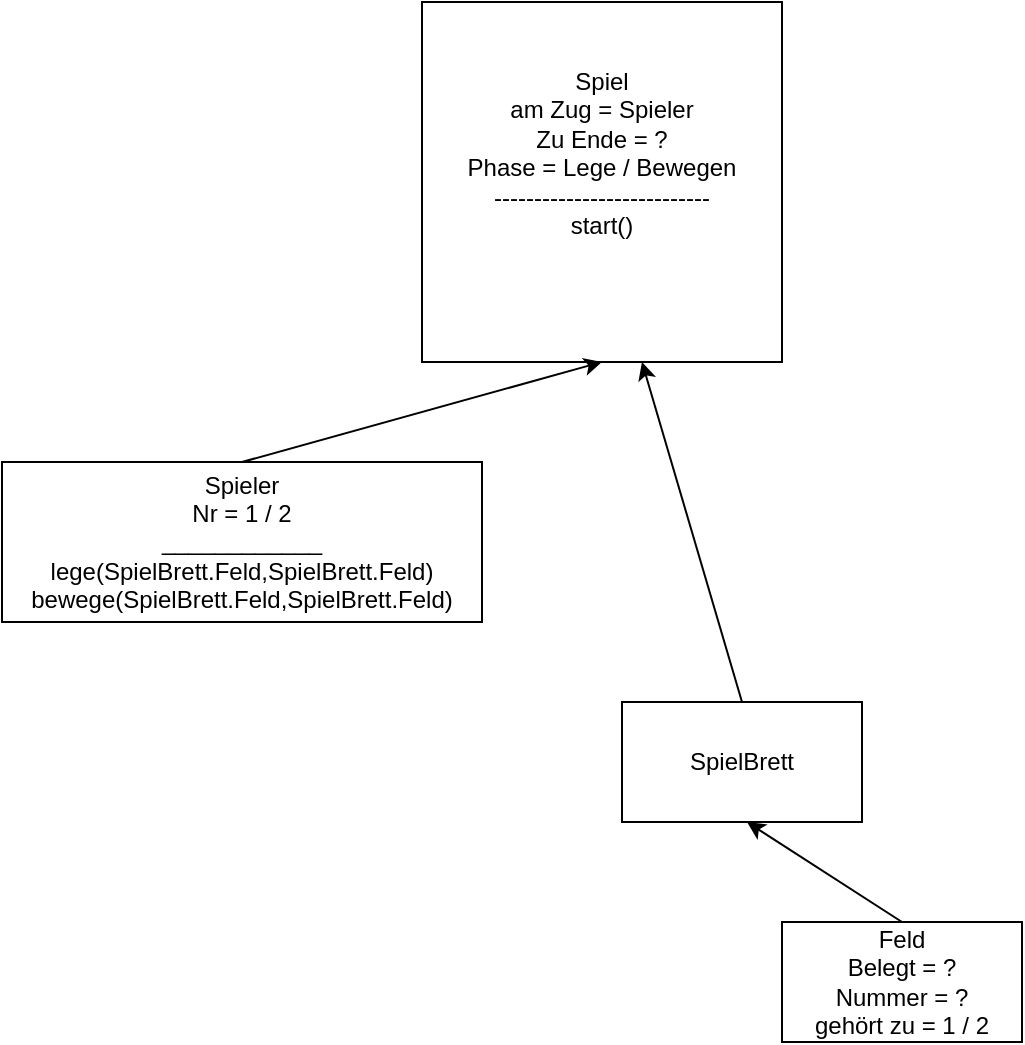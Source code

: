 <mxfile type="github" version="10.5.3"><diagram id="n52OOMC9ONl7XZKYACkD" name="Page-1"><mxGraphModel grid="1" shadow="0" math="0" pageHeight="1169" pageWidth="827" pageScale="1" page="1" fold="1" arrows="1" connect="1" tooltips="1" guides="1" gridSize="10" dy="1602" dx="797"><root><mxCell id="0" /><mxCell id="1" parent="0" /><mxCell id="usUjkfjxUqLFaSFO280O-1" value="Spieler&lt;br&gt;Nr = 1 / 2&lt;br&gt;____________&lt;br&gt;lege(&lt;span&gt;SpielBrett.Feld&lt;/span&gt;,SpielBrett.Feld)&lt;br&gt;bewege(&lt;span&gt;SpielBrett.Feld&lt;/span&gt;,SpielBrett.Feld)" parent="1" vertex="1" style="rounded=0;whiteSpace=wrap;html=1;"><mxGeometry as="geometry" y="120" x="40" height="80" width="240" /></mxCell><mxCell id="usUjkfjxUqLFaSFO280O-3" value="SpielBrett" parent="1" vertex="1" style="rounded=0;whiteSpace=wrap;html=1;"><mxGeometry as="geometry" y="240" x="350" height="60" width="120" /></mxCell><mxCell id="usUjkfjxUqLFaSFO280O-6" value="Spiel&lt;br&gt;am Zug = Spieler&lt;br&gt;Zu Ende = ?&lt;br&gt;Phase = Lege / Bewegen&lt;br&gt;---------------------------&lt;br&gt;start()&lt;br&gt;&lt;br&gt;&lt;br&gt;" parent="1" vertex="1" style="rounded=0;whiteSpace=wrap;html=1;"><mxGeometry as="geometry" y="-110" x="250" height="180" width="180" /></mxCell><mxCell id="usUjkfjxUqLFaSFO280O-7" value="" parent="1" style="endArrow=classic;html=1;entryX=0.5;entryY=1;entryDx=0;entryDy=0;exitX=0.5;exitY=0;exitDx=0;exitDy=0;" target="usUjkfjxUqLFaSFO280O-6" source="usUjkfjxUqLFaSFO280O-1" edge="1"><mxGeometry as="geometry" height="50" width="50" relative="1"><mxPoint as="sourcePoint" y="130" x="310" /><mxPoint as="targetPoint" y="80" x="360" /></mxGeometry></mxCell><mxCell id="usUjkfjxUqLFaSFO280O-9" value="" parent="1" style="endArrow=classic;html=1;entryX=0.611;entryY=1;entryDx=0;entryDy=0;exitX=0.5;exitY=0;exitDx=0;exitDy=0;entryPerimeter=0;" target="usUjkfjxUqLFaSFO280O-6" source="usUjkfjxUqLFaSFO280O-3" edge="1"><mxGeometry as="geometry" height="50" width="50" relative="1"><mxPoint as="sourcePoint" y="170" x="363" /><mxPoint as="targetPoint" y="120" x="413" /></mxGeometry></mxCell><mxCell id="usUjkfjxUqLFaSFO280O-12" value="Feld&lt;br&gt;Belegt = ?&lt;br&gt;Nummer = ?&lt;br&gt;gehört zu = 1 / 2&lt;br&gt;" parent="1" vertex="1" style="rounded=0;whiteSpace=wrap;html=1;"><mxGeometry as="geometry" y="350" x="430" height="60" width="120" /></mxCell><mxCell id="usUjkfjxUqLFaSFO280O-13" value="" parent="1" style="endArrow=classic;html=1;entryX=0.611;entryY=1;entryDx=0;entryDy=0;exitX=0.5;exitY=0;exitDx=0;exitDy=0;entryPerimeter=0;" source="usUjkfjxUqLFaSFO280O-12" edge="1"><mxGeometry as="geometry" height="50" width="50" relative="1"><mxPoint as="sourcePoint" y="470.071" x="462.571" /><mxPoint as="targetPoint" y="300.071" x="412.571" /></mxGeometry></mxCell></root></mxGraphModel></diagram></mxfile>